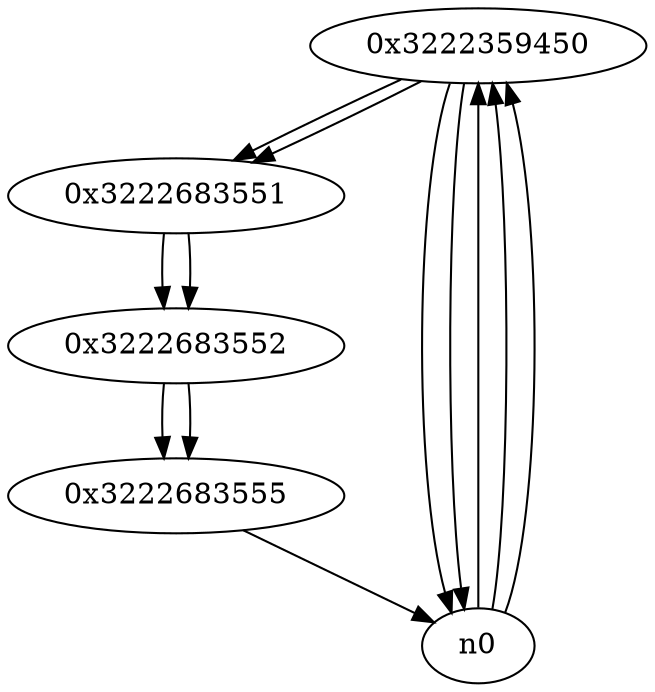 digraph G{
/* nodes */
  n1 [label="0x3222359450"]
  n2 [label="0x3222683551"]
  n3 [label="0x3222683552"]
  n4 [label="0x3222683555"]
/* edges */
n1 -> n2;
n1 -> n0;
n1 -> n0;
n0 -> n1;
n0 -> n1;
n0 -> n1;
n2 -> n3;
n1 -> n2;
n3 -> n4;
n2 -> n3;
n4 -> n0;
n3 -> n4;
}
